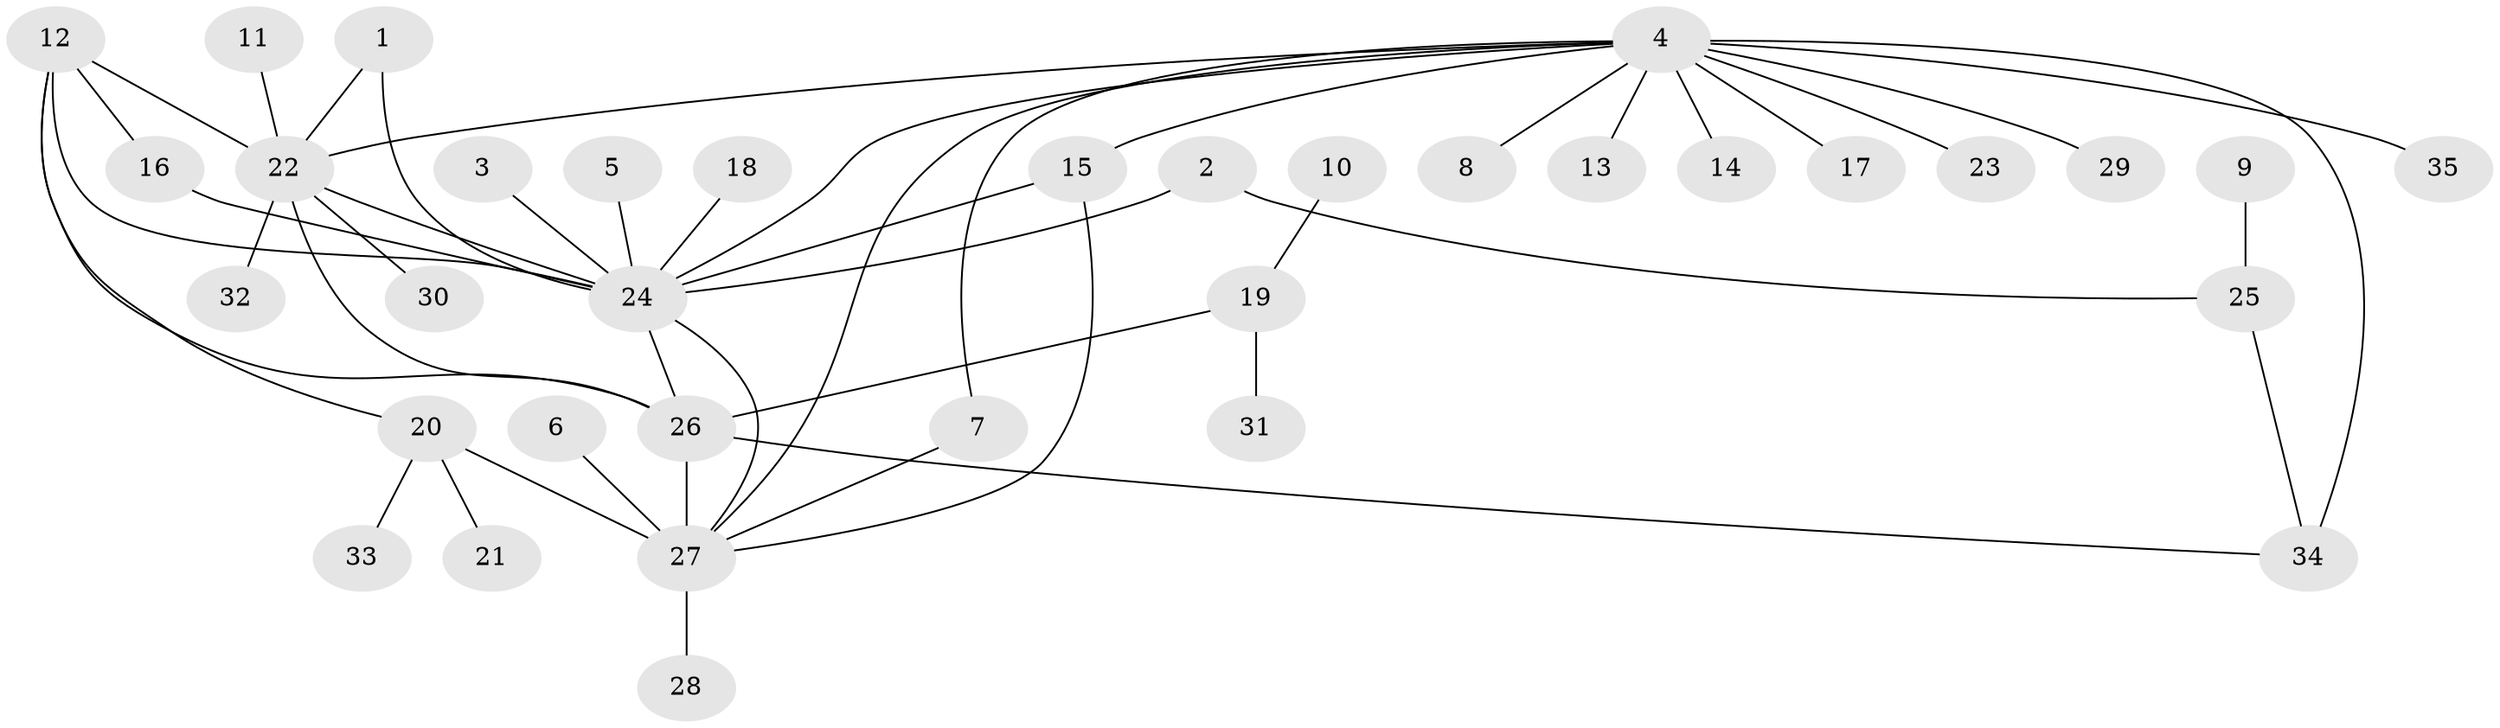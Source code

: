 // original degree distribution, {10: 0.028985507246376812, 7: 0.043478260869565216, 5: 0.014492753623188406, 6: 0.014492753623188406, 3: 0.08695652173913043, 4: 0.043478260869565216, 8: 0.014492753623188406, 2: 0.2028985507246377, 9: 0.014492753623188406, 11: 0.014492753623188406, 1: 0.5217391304347826}
// Generated by graph-tools (version 1.1) at 2025/26/03/09/25 03:26:38]
// undirected, 35 vertices, 48 edges
graph export_dot {
graph [start="1"]
  node [color=gray90,style=filled];
  1;
  2;
  3;
  4;
  5;
  6;
  7;
  8;
  9;
  10;
  11;
  12;
  13;
  14;
  15;
  16;
  17;
  18;
  19;
  20;
  21;
  22;
  23;
  24;
  25;
  26;
  27;
  28;
  29;
  30;
  31;
  32;
  33;
  34;
  35;
  1 -- 22 [weight=1.0];
  1 -- 24 [weight=1.0];
  2 -- 24 [weight=1.0];
  2 -- 25 [weight=1.0];
  3 -- 24 [weight=1.0];
  4 -- 7 [weight=1.0];
  4 -- 8 [weight=1.0];
  4 -- 13 [weight=1.0];
  4 -- 14 [weight=1.0];
  4 -- 15 [weight=1.0];
  4 -- 17 [weight=1.0];
  4 -- 22 [weight=1.0];
  4 -- 23 [weight=1.0];
  4 -- 24 [weight=1.0];
  4 -- 27 [weight=1.0];
  4 -- 29 [weight=1.0];
  4 -- 34 [weight=2.0];
  4 -- 35 [weight=1.0];
  5 -- 24 [weight=1.0];
  6 -- 27 [weight=1.0];
  7 -- 27 [weight=1.0];
  9 -- 25 [weight=1.0];
  10 -- 19 [weight=1.0];
  11 -- 22 [weight=1.0];
  12 -- 16 [weight=1.0];
  12 -- 20 [weight=1.0];
  12 -- 22 [weight=1.0];
  12 -- 24 [weight=1.0];
  12 -- 26 [weight=1.0];
  15 -- 24 [weight=1.0];
  15 -- 27 [weight=1.0];
  16 -- 24 [weight=1.0];
  18 -- 24 [weight=1.0];
  19 -- 26 [weight=1.0];
  19 -- 31 [weight=1.0];
  20 -- 21 [weight=1.0];
  20 -- 27 [weight=2.0];
  20 -- 33 [weight=1.0];
  22 -- 24 [weight=1.0];
  22 -- 26 [weight=1.0];
  22 -- 30 [weight=1.0];
  22 -- 32 [weight=1.0];
  24 -- 26 [weight=1.0];
  24 -- 27 [weight=1.0];
  25 -- 34 [weight=1.0];
  26 -- 27 [weight=3.0];
  26 -- 34 [weight=1.0];
  27 -- 28 [weight=1.0];
}
